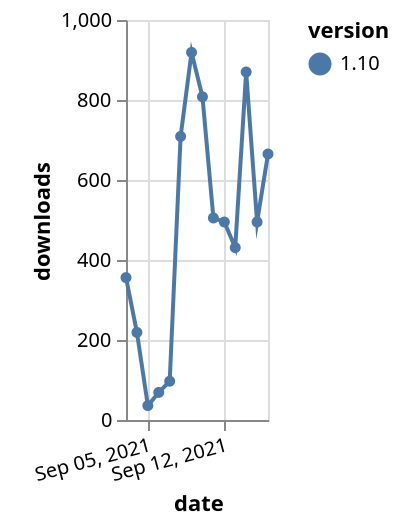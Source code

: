 {"$schema": "https://vega.github.io/schema/vega-lite/v5.json", "description": "A simple bar chart with embedded data.", "data": {"values": [{"date": "2021-09-03", "total": 160411, "delta": 356, "version": "1.10"}, {"date": "2021-09-04", "total": 160630, "delta": 219, "version": "1.10"}, {"date": "2021-09-05", "total": 160666, "delta": 36, "version": "1.10"}, {"date": "2021-09-06", "total": 160735, "delta": 69, "version": "1.10"}, {"date": "2021-09-07", "total": 160832, "delta": 97, "version": "1.10"}, {"date": "2021-09-08", "total": 161541, "delta": 709, "version": "1.10"}, {"date": "2021-09-09", "total": 162460, "delta": 919, "version": "1.10"}, {"date": "2021-09-10", "total": 163268, "delta": 808, "version": "1.10"}, {"date": "2021-09-11", "total": 163773, "delta": 505, "version": "1.10"}, {"date": "2021-09-12", "total": 164268, "delta": 495, "version": "1.10"}, {"date": "2021-09-13", "total": 164699, "delta": 431, "version": "1.10"}, {"date": "2021-09-14", "total": 165569, "delta": 870, "version": "1.10"}, {"date": "2021-09-15", "total": 166064, "delta": 495, "version": "1.10"}, {"date": "2021-09-16", "total": 166729, "delta": 665, "version": "1.10"}]}, "width": "container", "mark": {"type": "line", "point": {"filled": true}}, "encoding": {"x": {"field": "date", "type": "temporal", "timeUnit": "yearmonthdate", "title": "date", "axis": {"labelAngle": -15}}, "y": {"field": "delta", "type": "quantitative", "title": "downloads"}, "color": {"field": "version", "type": "nominal"}, "tooltip": {"field": "delta"}}}